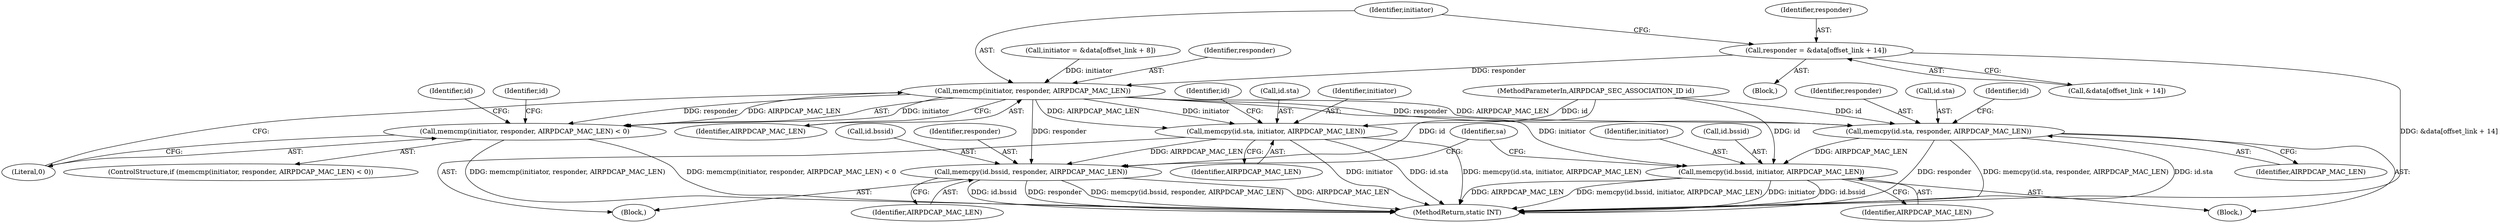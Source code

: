 digraph "0_wireshark_9b0b20b8d5f8c9f7839d58ff6c5900f7e19283b4@array" {
"1000657" [label="(Call,responder = &data[offset_link + 14])"];
"1000667" [label="(Call,memcmp(initiator, responder, AIRPDCAP_MAC_LEN))"];
"1000666" [label="(Call,memcmp(initiator, responder, AIRPDCAP_MAC_LEN) < 0)"];
"1000673" [label="(Call,memcpy(id.sta, initiator, AIRPDCAP_MAC_LEN))"];
"1000679" [label="(Call,memcpy(id.bssid, responder, AIRPDCAP_MAC_LEN))"];
"1000687" [label="(Call,memcpy(id.sta, responder, AIRPDCAP_MAC_LEN))"];
"1000693" [label="(Call,memcpy(id.bssid, initiator, AIRPDCAP_MAC_LEN))"];
"1000659" [label="(Call,&data[offset_link + 14])"];
"1000678" [label="(Identifier,AIRPDCAP_MAC_LEN)"];
"1000697" [label="(Identifier,initiator)"];
"1000687" [label="(Call,memcpy(id.sta, responder, AIRPDCAP_MAC_LEN))"];
"1000677" [label="(Identifier,initiator)"];
"1000668" [label="(Identifier,initiator)"];
"1000698" [label="(Identifier,AIRPDCAP_MAC_LEN)"];
"1000151" [label="(MethodParameterIn,AIRPDCAP_SEC_ASSOCIATION_ID id)"];
"1000679" [label="(Call,memcpy(id.bssid, responder, AIRPDCAP_MAC_LEN))"];
"1000649" [label="(Call,initiator = &data[offset_link + 8])"];
"1000673" [label="(Call,memcpy(id.sta, initiator, AIRPDCAP_MAC_LEN))"];
"1000669" [label="(Identifier,responder)"];
"1000700" [label="(Identifier,sa)"];
"1000478" [label="(Block,)"];
"1000691" [label="(Identifier,responder)"];
"1000675" [label="(Identifier,id)"];
"1000692" [label="(Identifier,AIRPDCAP_MAC_LEN)"];
"1000688" [label="(Call,id.sta)"];
"1000695" [label="(Identifier,id)"];
"1000684" [label="(Identifier,AIRPDCAP_MAC_LEN)"];
"1000689" [label="(Identifier,id)"];
"1000666" [label="(Call,memcmp(initiator, responder, AIRPDCAP_MAC_LEN) < 0)"];
"1000670" [label="(Identifier,AIRPDCAP_MAC_LEN)"];
"1000680" [label="(Call,id.bssid)"];
"1000672" [label="(Block,)"];
"1000658" [label="(Identifier,responder)"];
"1000665" [label="(ControlStructure,if (memcmp(initiator, responder, AIRPDCAP_MAC_LEN) < 0))"];
"1000667" [label="(Call,memcmp(initiator, responder, AIRPDCAP_MAC_LEN))"];
"1000686" [label="(Block,)"];
"1000681" [label="(Identifier,id)"];
"1000683" [label="(Identifier,responder)"];
"1000671" [label="(Literal,0)"];
"1000674" [label="(Call,id.sta)"];
"1000657" [label="(Call,responder = &data[offset_link + 14])"];
"1000693" [label="(Call,memcpy(id.bssid, initiator, AIRPDCAP_MAC_LEN))"];
"1000784" [label="(MethodReturn,static INT)"];
"1000694" [label="(Call,id.bssid)"];
"1000657" -> "1000478"  [label="AST: "];
"1000657" -> "1000659"  [label="CFG: "];
"1000658" -> "1000657"  [label="AST: "];
"1000659" -> "1000657"  [label="AST: "];
"1000668" -> "1000657"  [label="CFG: "];
"1000657" -> "1000784"  [label="DDG: &data[offset_link + 14]"];
"1000657" -> "1000667"  [label="DDG: responder"];
"1000667" -> "1000666"  [label="AST: "];
"1000667" -> "1000670"  [label="CFG: "];
"1000668" -> "1000667"  [label="AST: "];
"1000669" -> "1000667"  [label="AST: "];
"1000670" -> "1000667"  [label="AST: "];
"1000671" -> "1000667"  [label="CFG: "];
"1000667" -> "1000666"  [label="DDG: initiator"];
"1000667" -> "1000666"  [label="DDG: responder"];
"1000667" -> "1000666"  [label="DDG: AIRPDCAP_MAC_LEN"];
"1000649" -> "1000667"  [label="DDG: initiator"];
"1000667" -> "1000673"  [label="DDG: initiator"];
"1000667" -> "1000673"  [label="DDG: AIRPDCAP_MAC_LEN"];
"1000667" -> "1000679"  [label="DDG: responder"];
"1000667" -> "1000687"  [label="DDG: responder"];
"1000667" -> "1000687"  [label="DDG: AIRPDCAP_MAC_LEN"];
"1000667" -> "1000693"  [label="DDG: initiator"];
"1000666" -> "1000665"  [label="AST: "];
"1000666" -> "1000671"  [label="CFG: "];
"1000671" -> "1000666"  [label="AST: "];
"1000675" -> "1000666"  [label="CFG: "];
"1000689" -> "1000666"  [label="CFG: "];
"1000666" -> "1000784"  [label="DDG: memcmp(initiator, responder, AIRPDCAP_MAC_LEN) < 0"];
"1000666" -> "1000784"  [label="DDG: memcmp(initiator, responder, AIRPDCAP_MAC_LEN)"];
"1000673" -> "1000672"  [label="AST: "];
"1000673" -> "1000678"  [label="CFG: "];
"1000674" -> "1000673"  [label="AST: "];
"1000677" -> "1000673"  [label="AST: "];
"1000678" -> "1000673"  [label="AST: "];
"1000681" -> "1000673"  [label="CFG: "];
"1000673" -> "1000784"  [label="DDG: initiator"];
"1000673" -> "1000784"  [label="DDG: id.sta"];
"1000673" -> "1000784"  [label="DDG: memcpy(id.sta, initiator, AIRPDCAP_MAC_LEN)"];
"1000151" -> "1000673"  [label="DDG: id"];
"1000673" -> "1000679"  [label="DDG: AIRPDCAP_MAC_LEN"];
"1000679" -> "1000672"  [label="AST: "];
"1000679" -> "1000684"  [label="CFG: "];
"1000680" -> "1000679"  [label="AST: "];
"1000683" -> "1000679"  [label="AST: "];
"1000684" -> "1000679"  [label="AST: "];
"1000700" -> "1000679"  [label="CFG: "];
"1000679" -> "1000784"  [label="DDG: AIRPDCAP_MAC_LEN"];
"1000679" -> "1000784"  [label="DDG: id.bssid"];
"1000679" -> "1000784"  [label="DDG: responder"];
"1000679" -> "1000784"  [label="DDG: memcpy(id.bssid, responder, AIRPDCAP_MAC_LEN)"];
"1000151" -> "1000679"  [label="DDG: id"];
"1000687" -> "1000686"  [label="AST: "];
"1000687" -> "1000692"  [label="CFG: "];
"1000688" -> "1000687"  [label="AST: "];
"1000691" -> "1000687"  [label="AST: "];
"1000692" -> "1000687"  [label="AST: "];
"1000695" -> "1000687"  [label="CFG: "];
"1000687" -> "1000784"  [label="DDG: memcpy(id.sta, responder, AIRPDCAP_MAC_LEN)"];
"1000687" -> "1000784"  [label="DDG: id.sta"];
"1000687" -> "1000784"  [label="DDG: responder"];
"1000151" -> "1000687"  [label="DDG: id"];
"1000687" -> "1000693"  [label="DDG: AIRPDCAP_MAC_LEN"];
"1000693" -> "1000686"  [label="AST: "];
"1000693" -> "1000698"  [label="CFG: "];
"1000694" -> "1000693"  [label="AST: "];
"1000697" -> "1000693"  [label="AST: "];
"1000698" -> "1000693"  [label="AST: "];
"1000700" -> "1000693"  [label="CFG: "];
"1000693" -> "1000784"  [label="DDG: memcpy(id.bssid, initiator, AIRPDCAP_MAC_LEN)"];
"1000693" -> "1000784"  [label="DDG: initiator"];
"1000693" -> "1000784"  [label="DDG: id.bssid"];
"1000693" -> "1000784"  [label="DDG: AIRPDCAP_MAC_LEN"];
"1000151" -> "1000693"  [label="DDG: id"];
}
